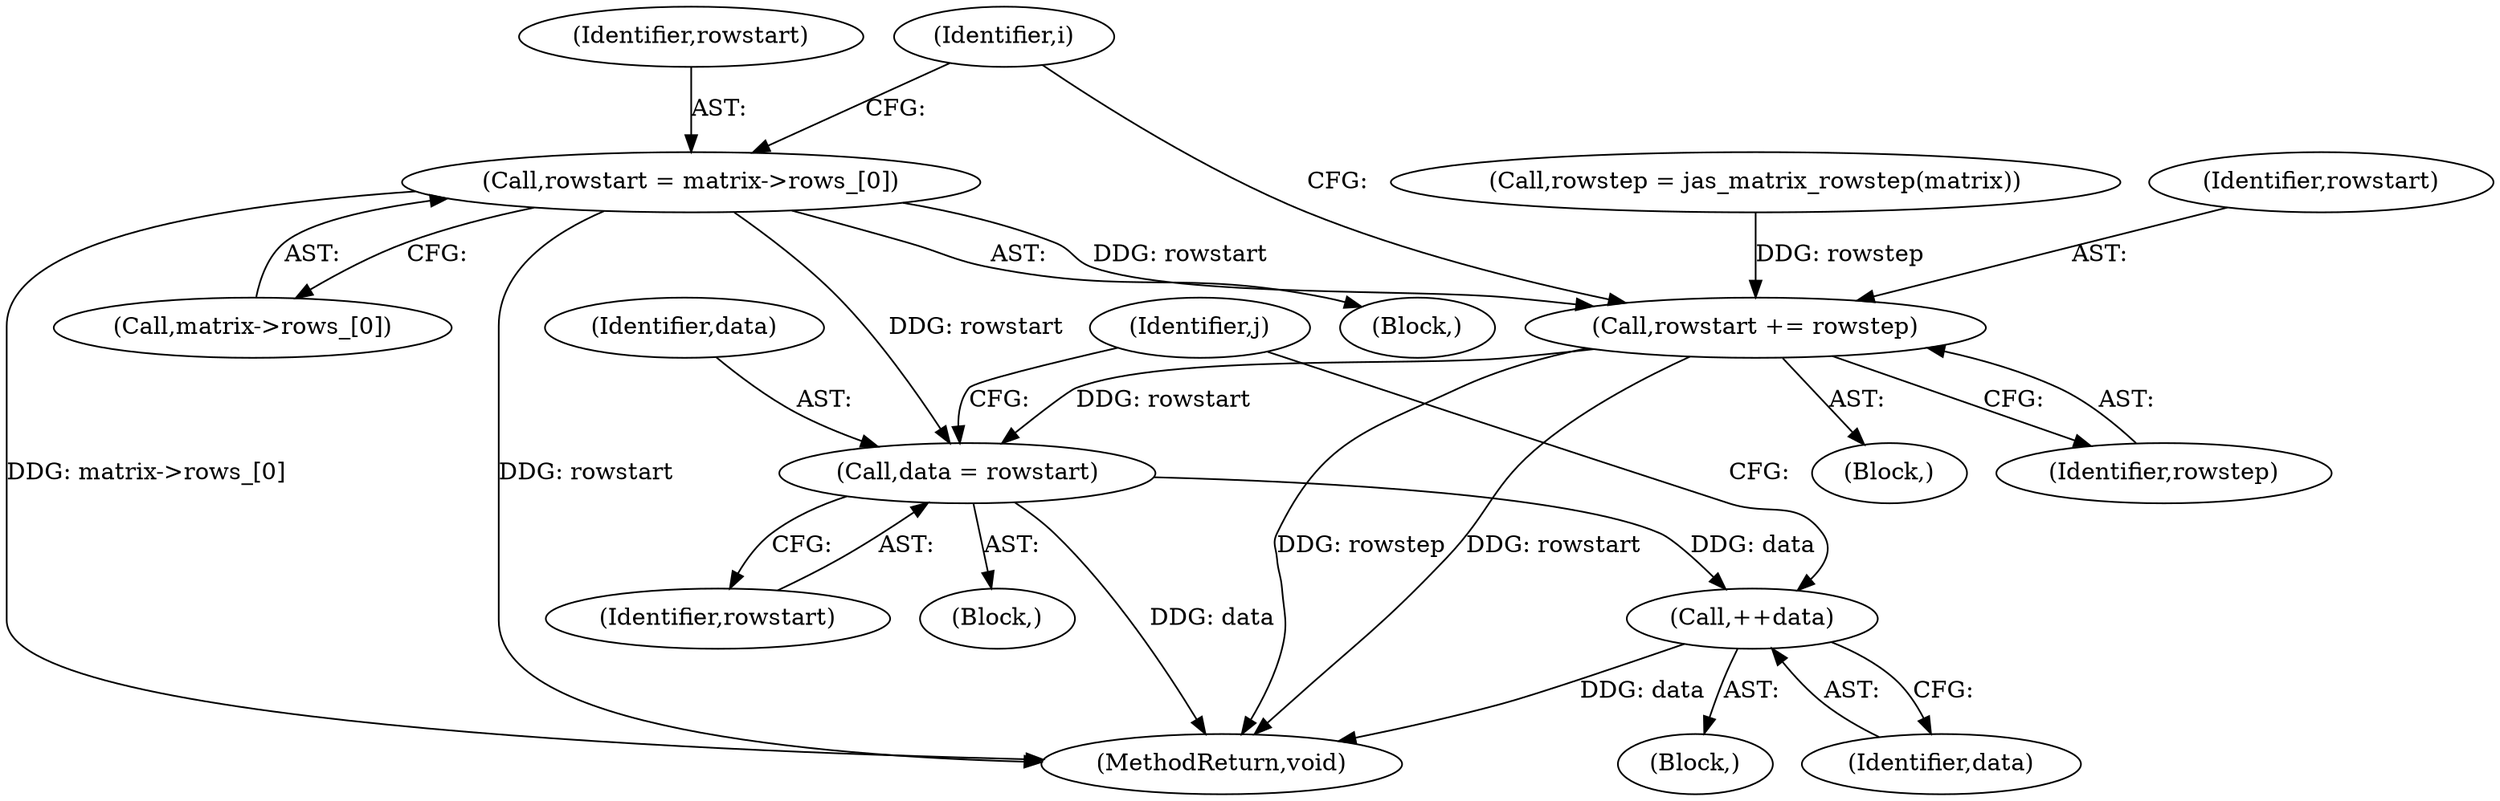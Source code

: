digraph "0_jasper_d42b2388f7f8e0332c846675133acea151fc557a_24@array" {
"1000135" [label="(Call,rowstart = matrix->rows_[0])"];
"1000148" [label="(Call,rowstart += rowstep)"];
"1000159" [label="(Call,data = rowstart)"];
"1000168" [label="(Call,++data)"];
"1000161" [label="(Identifier,rowstart)"];
"1000129" [label="(Block,)"];
"1000135" [label="(Call,rowstart = matrix->rows_[0])"];
"1000175" [label="(MethodReturn,void)"];
"1000148" [label="(Call,rowstart += rowstep)"];
"1000145" [label="(Block,)"];
"1000150" [label="(Identifier,rowstep)"];
"1000149" [label="(Identifier,rowstart)"];
"1000159" [label="(Call,data = rowstart)"];
"1000143" [label="(Identifier,i)"];
"1000153" [label="(Block,)"];
"1000160" [label="(Identifier,data)"];
"1000168" [label="(Call,++data)"];
"1000169" [label="(Identifier,data)"];
"1000163" [label="(Identifier,j)"];
"1000124" [label="(Call,rowstep = jas_matrix_rowstep(matrix))"];
"1000165" [label="(Block,)"];
"1000136" [label="(Identifier,rowstart)"];
"1000137" [label="(Call,matrix->rows_[0])"];
"1000135" -> "1000129"  [label="AST: "];
"1000135" -> "1000137"  [label="CFG: "];
"1000136" -> "1000135"  [label="AST: "];
"1000137" -> "1000135"  [label="AST: "];
"1000143" -> "1000135"  [label="CFG: "];
"1000135" -> "1000175"  [label="DDG: rowstart"];
"1000135" -> "1000175"  [label="DDG: matrix->rows_[0]"];
"1000135" -> "1000148"  [label="DDG: rowstart"];
"1000135" -> "1000159"  [label="DDG: rowstart"];
"1000148" -> "1000145"  [label="AST: "];
"1000148" -> "1000150"  [label="CFG: "];
"1000149" -> "1000148"  [label="AST: "];
"1000150" -> "1000148"  [label="AST: "];
"1000143" -> "1000148"  [label="CFG: "];
"1000148" -> "1000175"  [label="DDG: rowstep"];
"1000148" -> "1000175"  [label="DDG: rowstart"];
"1000124" -> "1000148"  [label="DDG: rowstep"];
"1000148" -> "1000159"  [label="DDG: rowstart"];
"1000159" -> "1000153"  [label="AST: "];
"1000159" -> "1000161"  [label="CFG: "];
"1000160" -> "1000159"  [label="AST: "];
"1000161" -> "1000159"  [label="AST: "];
"1000163" -> "1000159"  [label="CFG: "];
"1000159" -> "1000175"  [label="DDG: data"];
"1000159" -> "1000168"  [label="DDG: data"];
"1000168" -> "1000165"  [label="AST: "];
"1000168" -> "1000169"  [label="CFG: "];
"1000169" -> "1000168"  [label="AST: "];
"1000163" -> "1000168"  [label="CFG: "];
"1000168" -> "1000175"  [label="DDG: data"];
}
